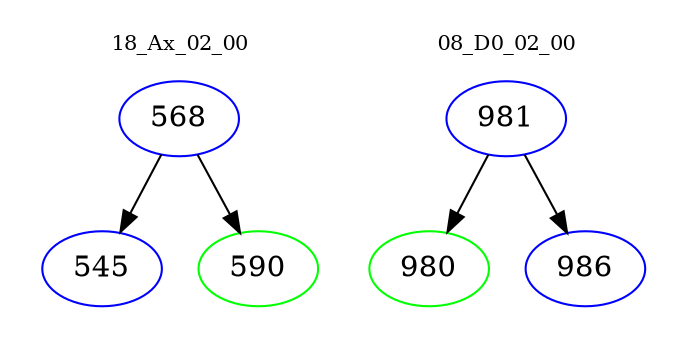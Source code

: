 digraph{
subgraph cluster_0 {
color = white
label = "18_Ax_02_00";
fontsize=10;
T0_568 [label="568", color="blue"]
T0_568 -> T0_545 [color="black"]
T0_545 [label="545", color="blue"]
T0_568 -> T0_590 [color="black"]
T0_590 [label="590", color="green"]
}
subgraph cluster_1 {
color = white
label = "08_D0_02_00";
fontsize=10;
T1_981 [label="981", color="blue"]
T1_981 -> T1_980 [color="black"]
T1_980 [label="980", color="green"]
T1_981 -> T1_986 [color="black"]
T1_986 [label="986", color="blue"]
}
}
